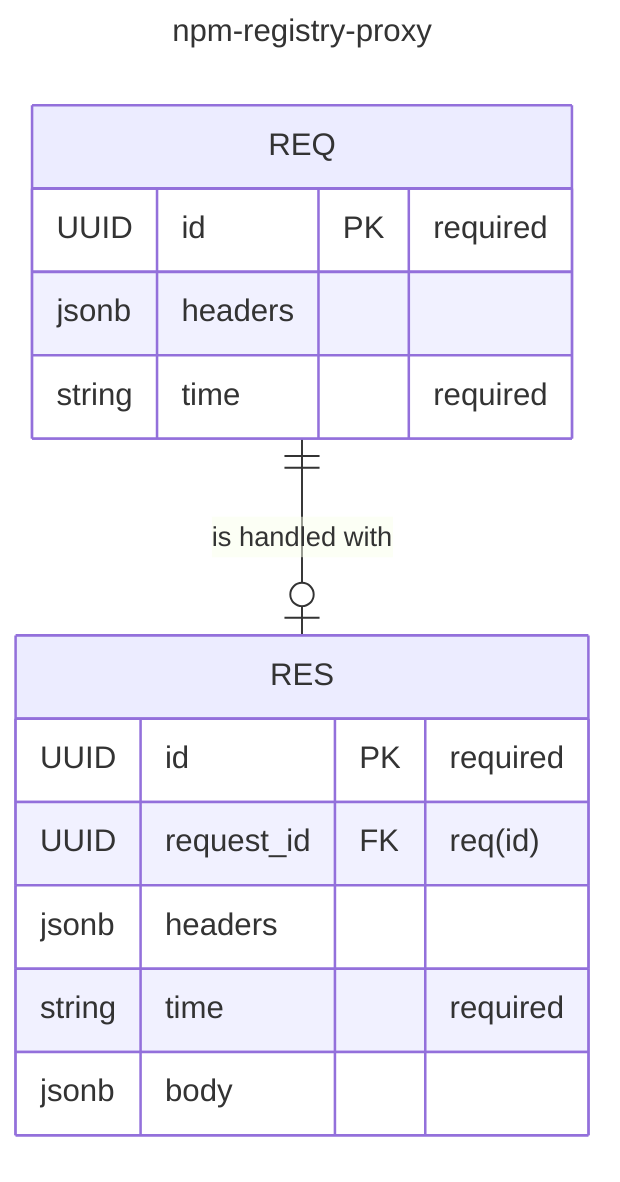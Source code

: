 ---
title: npm-registry-proxy
---
erDiagram
    REQ ||--o| RES: "is handled with"
    REQ {
        UUID id PK "required"
        jsonb headers
        string time "required"
    }
    RES {
        UUID id PK "required"
        UUID request_id FK "req(id)"
        jsonb headers
        string time "required"
        jsonb body
    }
